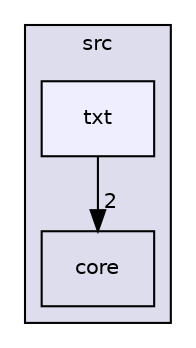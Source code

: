 digraph "src/txt" {
  compound=true
  node [ fontsize="10", fontname="Helvetica"];
  edge [ labelfontsize="10", labelfontname="Helvetica"];
  subgraph clusterdir_68267d1309a1af8e8297ef4c3efbcdba {
    graph [ bgcolor="#ddddee", pencolor="black", label="src" fontname="Helvetica", fontsize="10", URL="dir_68267d1309a1af8e8297ef4c3efbcdba.html"]
  dir_aebb8dcc11953d78e620bbef0b9e2183 [shape=box label="core" URL="dir_aebb8dcc11953d78e620bbef0b9e2183.html"];
  dir_74d70b51b5aa2eb3cb5baf13d2756485 [shape=box, label="txt", style="filled", fillcolor="#eeeeff", pencolor="black", URL="dir_74d70b51b5aa2eb3cb5baf13d2756485.html"];
  }
  dir_74d70b51b5aa2eb3cb5baf13d2756485->dir_aebb8dcc11953d78e620bbef0b9e2183 [headlabel="2", labeldistance=1.5 headhref="dir_000003_000001.html"];
}
